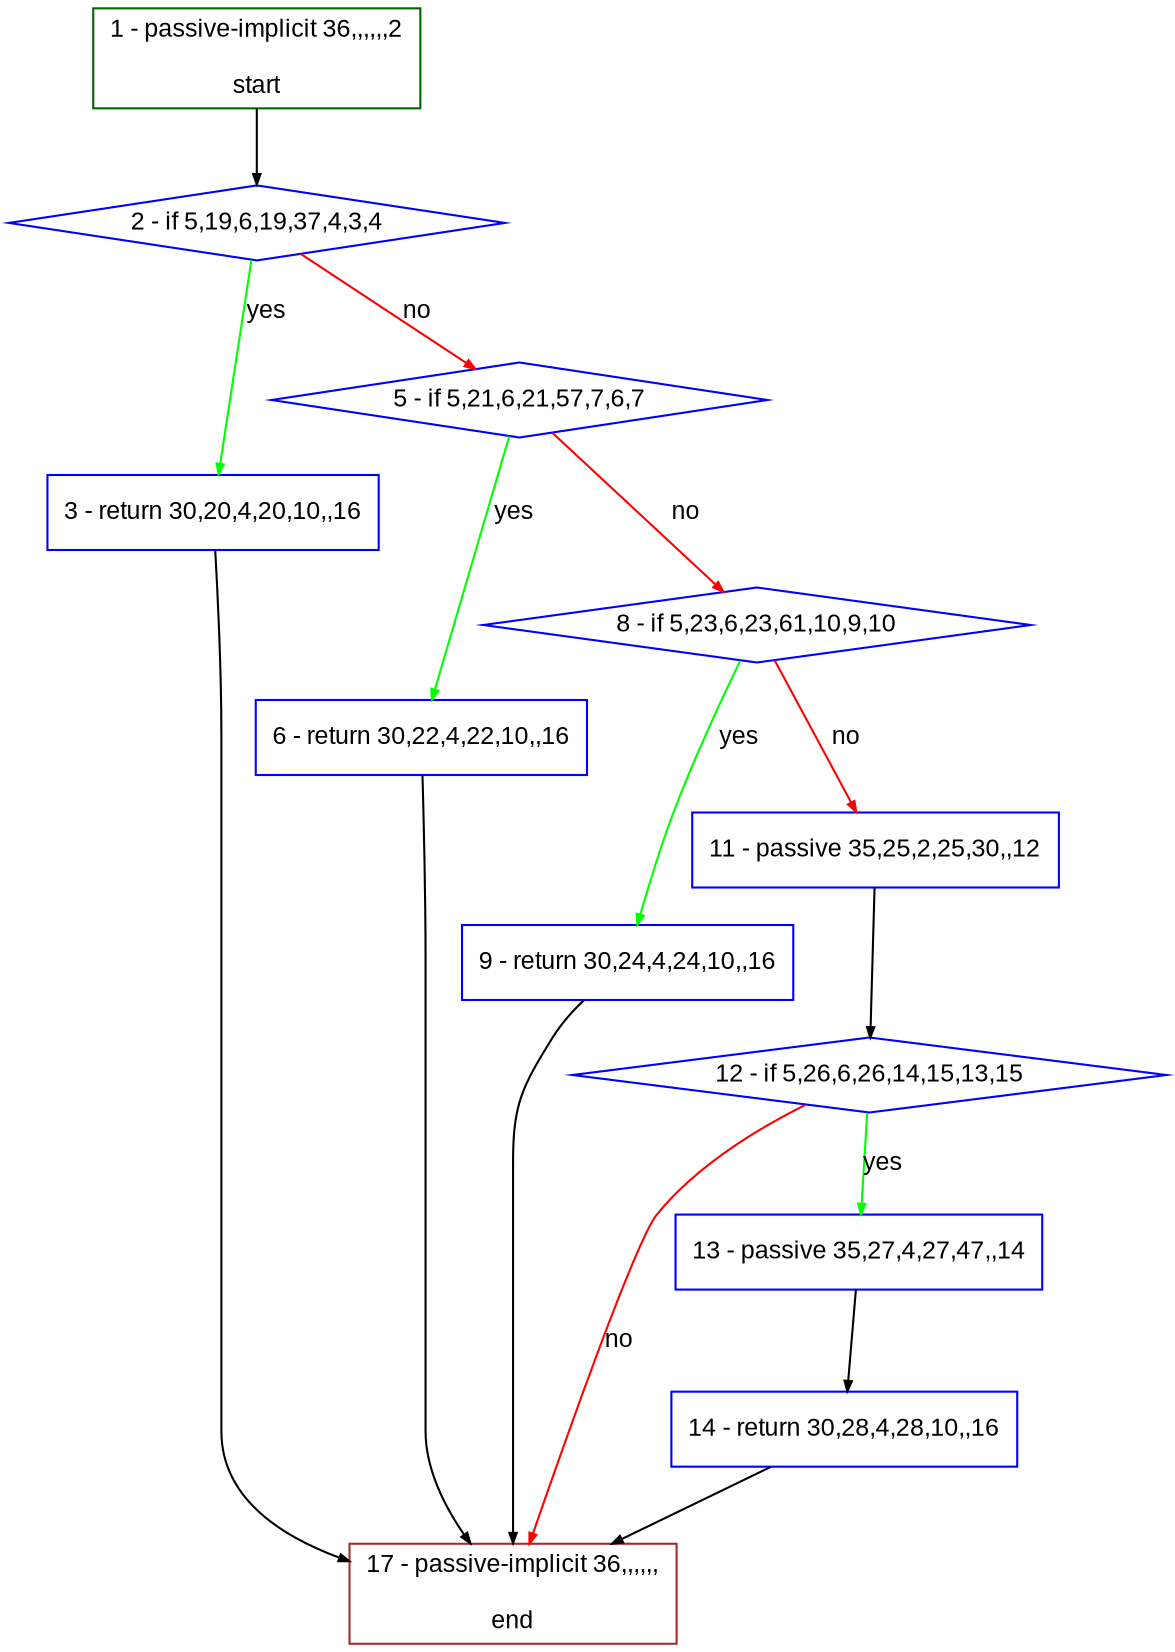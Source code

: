digraph "" {
  graph [bgcolor="white", fillcolor="#FFFFCC", pack="true", packmode="clust", fontname="Arial", label="", fontsize="12", compound="true", style="rounded,filled"];
  node [node_initialized="no", fillcolor="white", fontname="Arial", label="", color="grey", fontsize="12", fixedsize="false", compound="true", shape="rectangle", style="filled"];
  edge [arrowtail="none", lhead="", fontcolor="black", fontname="Arial", label="", color="black", fontsize="12", arrowhead="normal", arrowsize="0.5", compound="true", ltail="", dir="forward"];
  __N1 [fillcolor="#ffffff", label="2 - if 5,19,6,19,37,4,3,4", color="#0000ff", shape="diamond", style="filled"];
  __N2 [fillcolor="#ffffff", label="1 - passive-implicit 36,,,,,,2\n\nstart", color="#006400", shape="box", style="filled"];
  __N3 [fillcolor="#ffffff", label="3 - return 30,20,4,20,10,,16", color="#0000ff", shape="box", style="filled"];
  __N4 [fillcolor="#ffffff", label="5 - if 5,21,6,21,57,7,6,7", color="#0000ff", shape="diamond", style="filled"];
  __N5 [fillcolor="#ffffff", label="17 - passive-implicit 36,,,,,,\n\nend", color="#a52a2a", shape="box", style="filled"];
  __N6 [fillcolor="#ffffff", label="6 - return 30,22,4,22,10,,16", color="#0000ff", shape="box", style="filled"];
  __N7 [fillcolor="#ffffff", label="8 - if 5,23,6,23,61,10,9,10", color="#0000ff", shape="diamond", style="filled"];
  __N8 [fillcolor="#ffffff", label="9 - return 30,24,4,24,10,,16", color="#0000ff", shape="box", style="filled"];
  __N9 [fillcolor="#ffffff", label="11 - passive 35,25,2,25,30,,12", color="#0000ff", shape="box", style="filled"];
  __N10 [fillcolor="#ffffff", label="12 - if 5,26,6,26,14,15,13,15", color="#0000ff", shape="diamond", style="filled"];
  __N11 [fillcolor="#ffffff", label="13 - passive 35,27,4,27,47,,14", color="#0000ff", shape="box", style="filled"];
  __N12 [fillcolor="#ffffff", label="14 - return 30,28,4,28,10,,16", color="#0000ff", shape="box", style="filled"];
  __N2 -> __N1 [arrowtail="none", color="#000000", label="", arrowhead="normal", dir="forward"];
  __N1 -> __N3 [arrowtail="none", color="#00ff00", label="yes", arrowhead="normal", dir="forward"];
  __N1 -> __N4 [arrowtail="none", color="#ff0000", label="no", arrowhead="normal", dir="forward"];
  __N3 -> __N5 [arrowtail="none", color="#000000", label="", arrowhead="normal", dir="forward"];
  __N4 -> __N6 [arrowtail="none", color="#00ff00", label="yes", arrowhead="normal", dir="forward"];
  __N4 -> __N7 [arrowtail="none", color="#ff0000", label="no", arrowhead="normal", dir="forward"];
  __N6 -> __N5 [arrowtail="none", color="#000000", label="", arrowhead="normal", dir="forward"];
  __N7 -> __N8 [arrowtail="none", color="#00ff00", label="yes", arrowhead="normal", dir="forward"];
  __N7 -> __N9 [arrowtail="none", color="#ff0000", label="no", arrowhead="normal", dir="forward"];
  __N8 -> __N5 [arrowtail="none", color="#000000", label="", arrowhead="normal", dir="forward"];
  __N9 -> __N10 [arrowtail="none", color="#000000", label="", arrowhead="normal", dir="forward"];
  __N10 -> __N11 [arrowtail="none", color="#00ff00", label="yes", arrowhead="normal", dir="forward"];
  __N10 -> __N5 [arrowtail="none", color="#ff0000", label="no", arrowhead="normal", dir="forward"];
  __N11 -> __N12 [arrowtail="none", color="#000000", label="", arrowhead="normal", dir="forward"];
  __N12 -> __N5 [arrowtail="none", color="#000000", label="", arrowhead="normal", dir="forward"];
}
